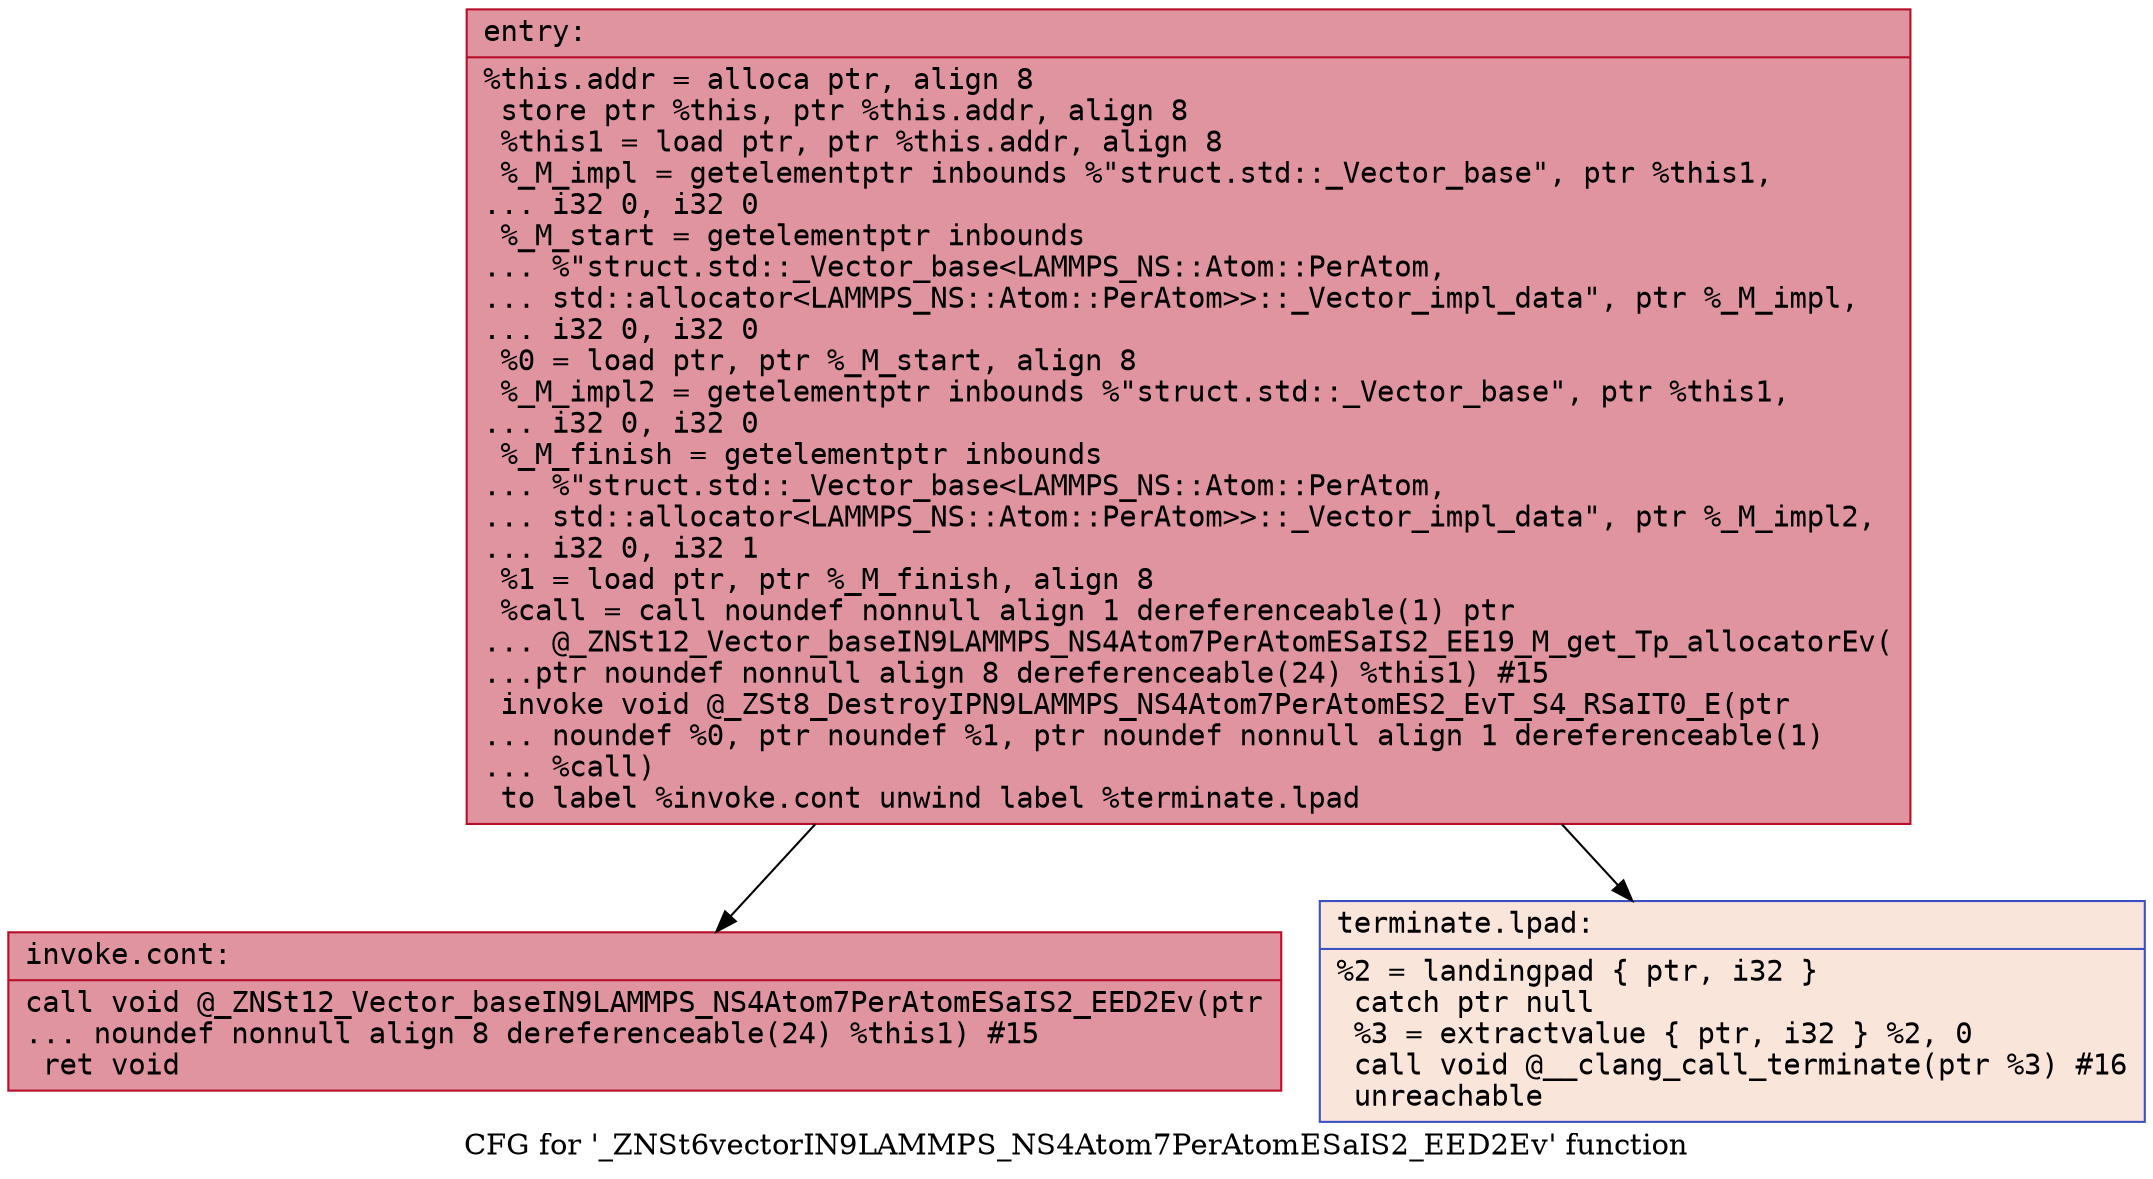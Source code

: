 digraph "CFG for '_ZNSt6vectorIN9LAMMPS_NS4Atom7PerAtomESaIS2_EED2Ev' function" {
	label="CFG for '_ZNSt6vectorIN9LAMMPS_NS4Atom7PerAtomESaIS2_EED2Ev' function";

	Node0x55aea8d99c60 [shape=record,color="#b70d28ff", style=filled, fillcolor="#b70d2870" fontname="Courier",label="{entry:\l|  %this.addr = alloca ptr, align 8\l  store ptr %this, ptr %this.addr, align 8\l  %this1 = load ptr, ptr %this.addr, align 8\l  %_M_impl = getelementptr inbounds %\"struct.std::_Vector_base\", ptr %this1,\l... i32 0, i32 0\l  %_M_start = getelementptr inbounds\l... %\"struct.std::_Vector_base\<LAMMPS_NS::Atom::PerAtom,\l... std::allocator\<LAMMPS_NS::Atom::PerAtom\>\>::_Vector_impl_data\", ptr %_M_impl,\l... i32 0, i32 0\l  %0 = load ptr, ptr %_M_start, align 8\l  %_M_impl2 = getelementptr inbounds %\"struct.std::_Vector_base\", ptr %this1,\l... i32 0, i32 0\l  %_M_finish = getelementptr inbounds\l... %\"struct.std::_Vector_base\<LAMMPS_NS::Atom::PerAtom,\l... std::allocator\<LAMMPS_NS::Atom::PerAtom\>\>::_Vector_impl_data\", ptr %_M_impl2,\l... i32 0, i32 1\l  %1 = load ptr, ptr %_M_finish, align 8\l  %call = call noundef nonnull align 1 dereferenceable(1) ptr\l... @_ZNSt12_Vector_baseIN9LAMMPS_NS4Atom7PerAtomESaIS2_EE19_M_get_Tp_allocatorEv(\l...ptr noundef nonnull align 8 dereferenceable(24) %this1) #15\l  invoke void @_ZSt8_DestroyIPN9LAMMPS_NS4Atom7PerAtomES2_EvT_S4_RSaIT0_E(ptr\l... noundef %0, ptr noundef %1, ptr noundef nonnull align 1 dereferenceable(1)\l... %call)\l          to label %invoke.cont unwind label %terminate.lpad\l}"];
	Node0x55aea8d99c60 -> Node0x55aea8d9a510[tooltip="entry -> invoke.cont\nProbability 100.00%" ];
	Node0x55aea8d99c60 -> Node0x55aea8d9a590[tooltip="entry -> terminate.lpad\nProbability 0.00%" ];
	Node0x55aea8d9a510 [shape=record,color="#b70d28ff", style=filled, fillcolor="#b70d2870" fontname="Courier",label="{invoke.cont:\l|  call void @_ZNSt12_Vector_baseIN9LAMMPS_NS4Atom7PerAtomESaIS2_EED2Ev(ptr\l... noundef nonnull align 8 dereferenceable(24) %this1) #15\l  ret void\l}"];
	Node0x55aea8d9a590 [shape=record,color="#3d50c3ff", style=filled, fillcolor="#f4c5ad70" fontname="Courier",label="{terminate.lpad:\l|  %2 = landingpad \{ ptr, i32 \}\l          catch ptr null\l  %3 = extractvalue \{ ptr, i32 \} %2, 0\l  call void @__clang_call_terminate(ptr %3) #16\l  unreachable\l}"];
}
